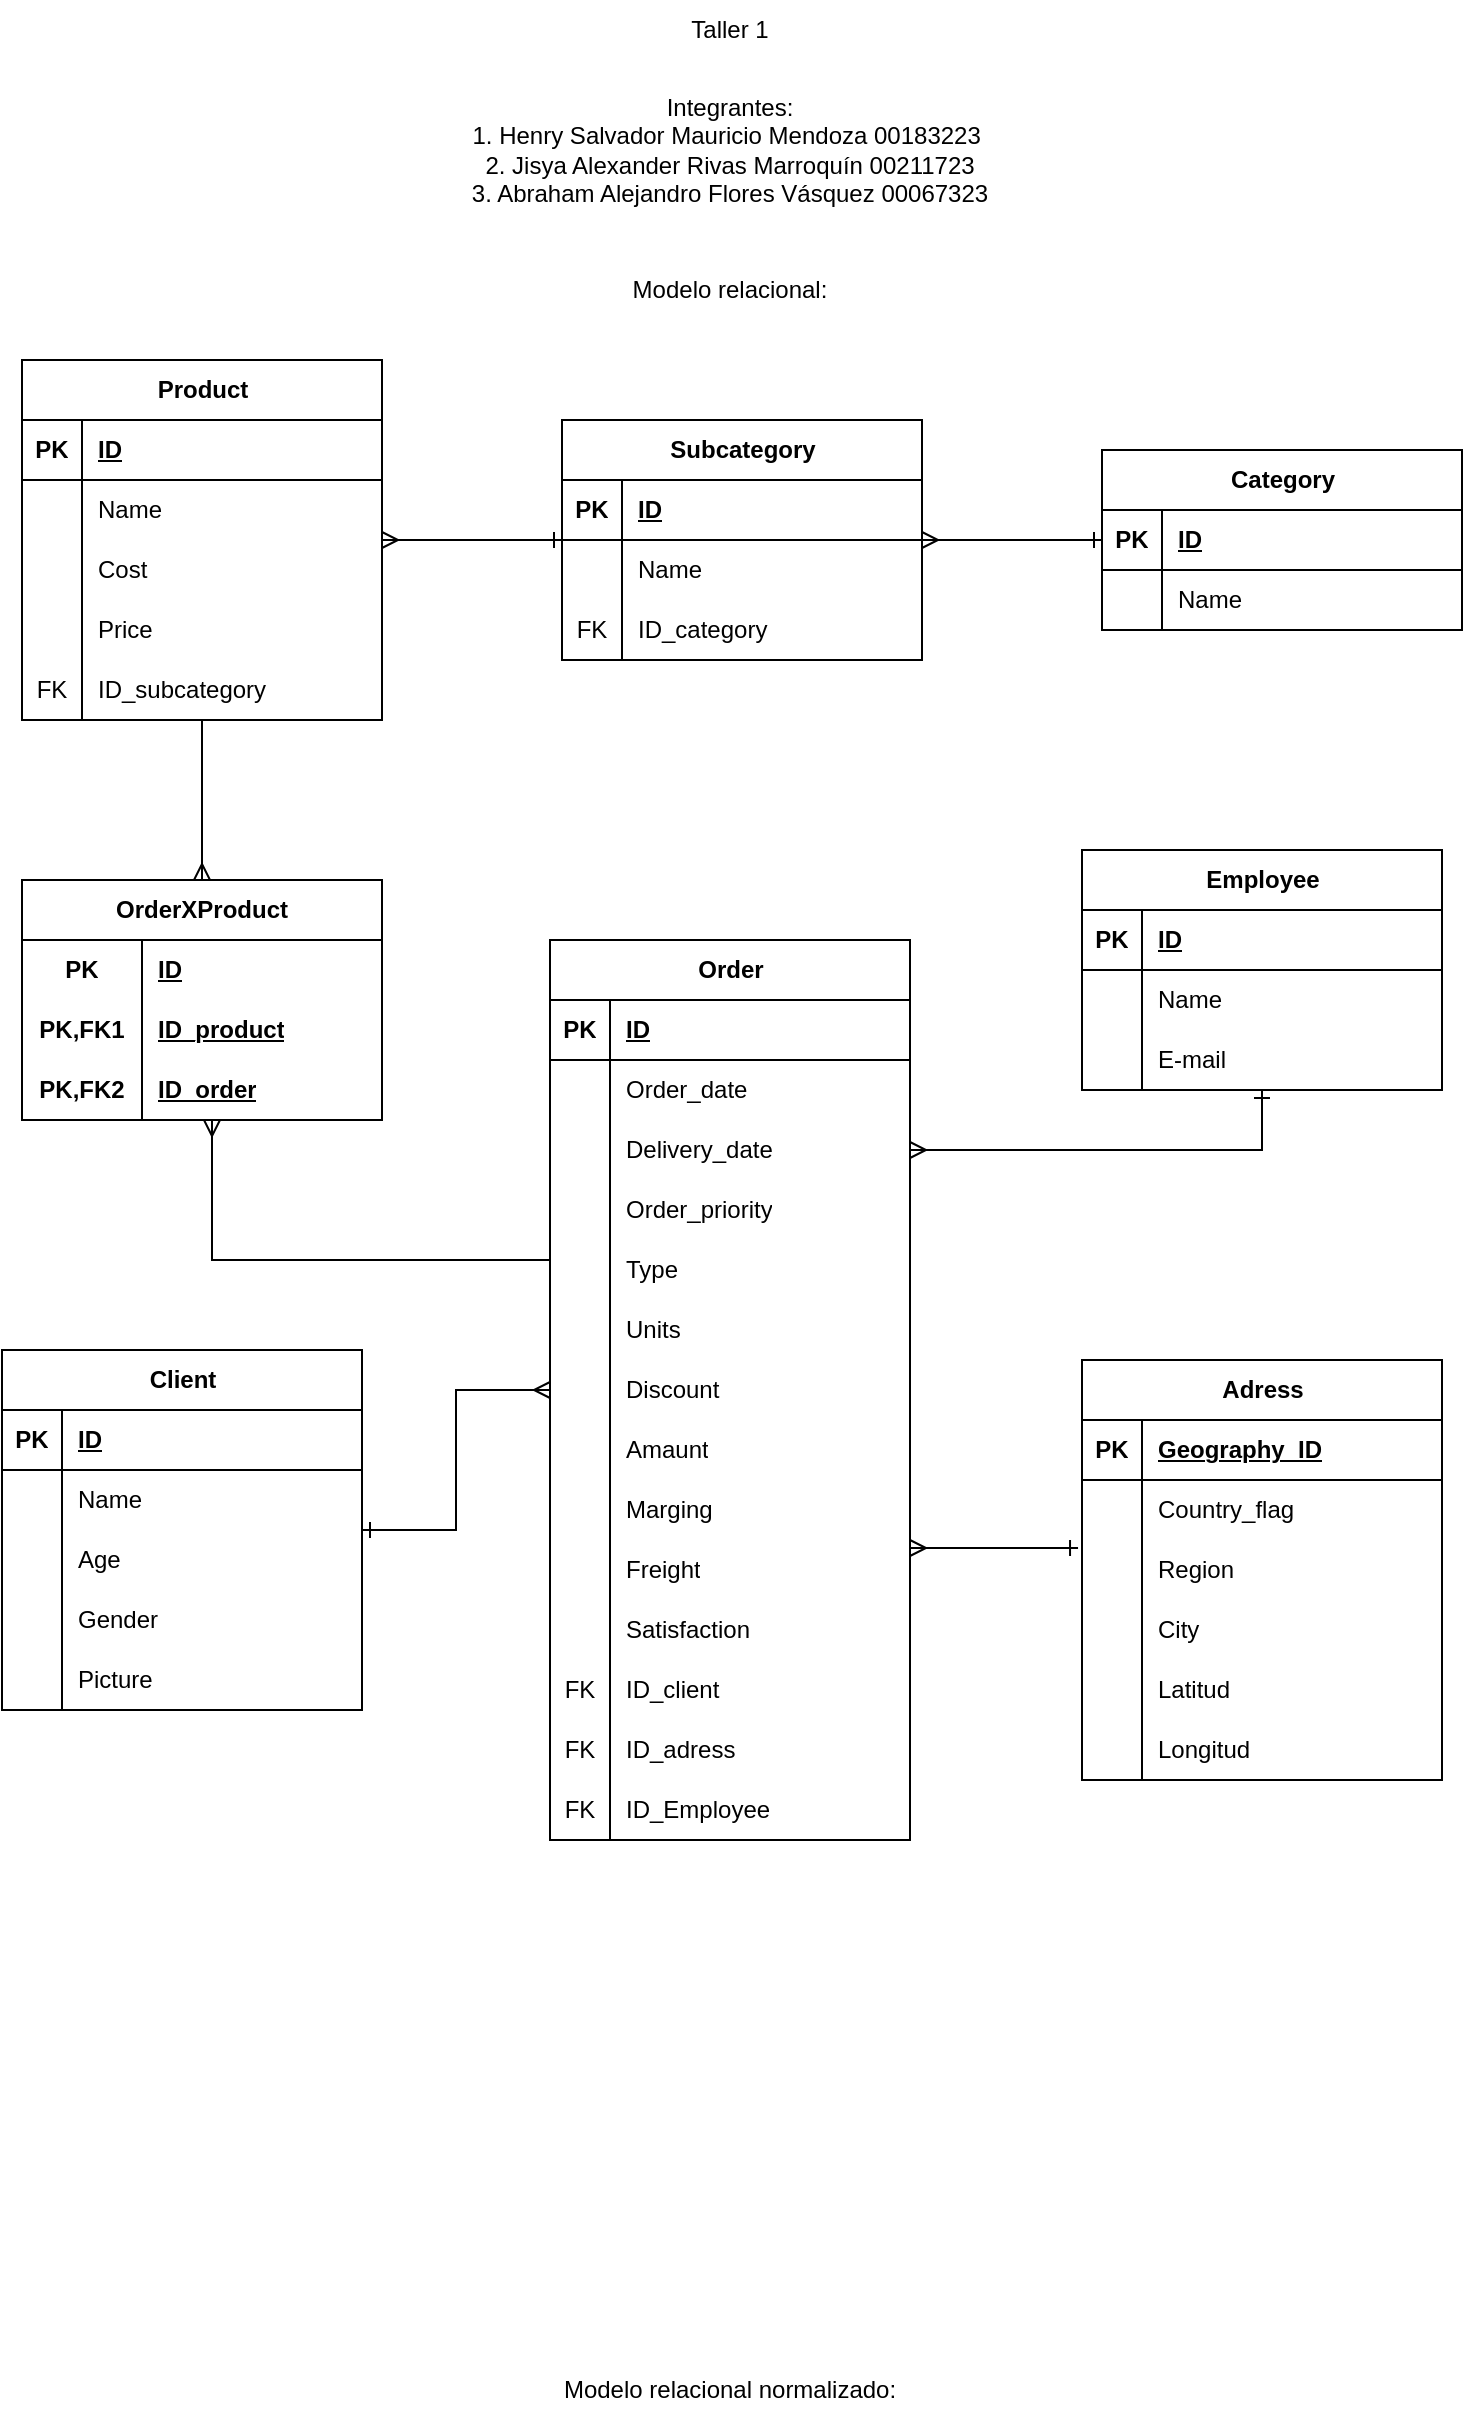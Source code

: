 <mxfile version="24.7.5">
  <diagram name="Página-1" id="SB1OGA7QKWM3he1s4S9E">
    <mxGraphModel dx="794" dy="511" grid="1" gridSize="10" guides="1" tooltips="1" connect="1" arrows="1" fold="1" page="1" pageScale="1" pageWidth="827" pageHeight="1169" math="0" shadow="0">
      <root>
        <mxCell id="0" />
        <mxCell id="1" parent="0" />
        <mxCell id="W17S9ftsoRrYvTcSjfXg-1" value="Taller 1" style="text;html=1;align=center;verticalAlign=middle;whiteSpace=wrap;rounded=0;" parent="1" vertex="1">
          <mxGeometry x="384" y="10" width="60" height="30" as="geometry" />
        </mxCell>
        <mxCell id="W17S9ftsoRrYvTcSjfXg-2" value="Integrantes:&lt;div&gt;1. Henry Salvador Mauricio Mendoza 00183223&amp;nbsp;&lt;/div&gt;&lt;div&gt;2. Jisya Alexander Rivas Marroquín 00211723&lt;/div&gt;&lt;div&gt;3. Abraham Alejandro Flores Vásquez 00067323&lt;/div&gt;" style="text;html=1;align=center;verticalAlign=middle;whiteSpace=wrap;rounded=0;" parent="1" vertex="1">
          <mxGeometry x="251" y="70" width="326" height="30" as="geometry" />
        </mxCell>
        <mxCell id="W17S9ftsoRrYvTcSjfXg-3" value="Modelo relacional:" style="text;html=1;align=center;verticalAlign=middle;whiteSpace=wrap;rounded=0;" parent="1" vertex="1">
          <mxGeometry x="251" y="140" width="326" height="30" as="geometry" />
        </mxCell>
        <mxCell id="Vxt5sQ9A_V3vecnYjuVi-1" value="Order" style="shape=table;startSize=30;container=1;collapsible=1;childLayout=tableLayout;fixedRows=1;rowLines=0;fontStyle=1;align=center;resizeLast=1;html=1;" parent="1" vertex="1">
          <mxGeometry x="324" y="480" width="180" height="450" as="geometry" />
        </mxCell>
        <mxCell id="Vxt5sQ9A_V3vecnYjuVi-2" value="" style="shape=tableRow;horizontal=0;startSize=0;swimlaneHead=0;swimlaneBody=0;fillColor=none;collapsible=0;dropTarget=0;points=[[0,0.5],[1,0.5]];portConstraint=eastwest;top=0;left=0;right=0;bottom=1;" parent="Vxt5sQ9A_V3vecnYjuVi-1" vertex="1">
          <mxGeometry y="30" width="180" height="30" as="geometry" />
        </mxCell>
        <mxCell id="Vxt5sQ9A_V3vecnYjuVi-3" value="PK" style="shape=partialRectangle;connectable=0;fillColor=none;top=0;left=0;bottom=0;right=0;fontStyle=1;overflow=hidden;whiteSpace=wrap;html=1;" parent="Vxt5sQ9A_V3vecnYjuVi-2" vertex="1">
          <mxGeometry width="30" height="30" as="geometry">
            <mxRectangle width="30" height="30" as="alternateBounds" />
          </mxGeometry>
        </mxCell>
        <mxCell id="Vxt5sQ9A_V3vecnYjuVi-4" value="ID" style="shape=partialRectangle;connectable=0;fillColor=none;top=0;left=0;bottom=0;right=0;align=left;spacingLeft=6;fontStyle=5;overflow=hidden;whiteSpace=wrap;html=1;" parent="Vxt5sQ9A_V3vecnYjuVi-2" vertex="1">
          <mxGeometry x="30" width="150" height="30" as="geometry">
            <mxRectangle width="150" height="30" as="alternateBounds" />
          </mxGeometry>
        </mxCell>
        <mxCell id="Vxt5sQ9A_V3vecnYjuVi-5" value="" style="shape=tableRow;horizontal=0;startSize=0;swimlaneHead=0;swimlaneBody=0;fillColor=none;collapsible=0;dropTarget=0;points=[[0,0.5],[1,0.5]];portConstraint=eastwest;top=0;left=0;right=0;bottom=0;" parent="Vxt5sQ9A_V3vecnYjuVi-1" vertex="1">
          <mxGeometry y="60" width="180" height="30" as="geometry" />
        </mxCell>
        <mxCell id="Vxt5sQ9A_V3vecnYjuVi-6" value="" style="shape=partialRectangle;connectable=0;fillColor=none;top=0;left=0;bottom=0;right=0;editable=1;overflow=hidden;whiteSpace=wrap;html=1;" parent="Vxt5sQ9A_V3vecnYjuVi-5" vertex="1">
          <mxGeometry width="30" height="30" as="geometry">
            <mxRectangle width="30" height="30" as="alternateBounds" />
          </mxGeometry>
        </mxCell>
        <mxCell id="Vxt5sQ9A_V3vecnYjuVi-7" value="Order_date" style="shape=partialRectangle;connectable=0;fillColor=none;top=0;left=0;bottom=0;right=0;align=left;spacingLeft=6;overflow=hidden;whiteSpace=wrap;html=1;" parent="Vxt5sQ9A_V3vecnYjuVi-5" vertex="1">
          <mxGeometry x="30" width="150" height="30" as="geometry">
            <mxRectangle width="150" height="30" as="alternateBounds" />
          </mxGeometry>
        </mxCell>
        <mxCell id="Vxt5sQ9A_V3vecnYjuVi-8" value="" style="shape=tableRow;horizontal=0;startSize=0;swimlaneHead=0;swimlaneBody=0;fillColor=none;collapsible=0;dropTarget=0;points=[[0,0.5],[1,0.5]];portConstraint=eastwest;top=0;left=0;right=0;bottom=0;" parent="Vxt5sQ9A_V3vecnYjuVi-1" vertex="1">
          <mxGeometry y="90" width="180" height="30" as="geometry" />
        </mxCell>
        <mxCell id="Vxt5sQ9A_V3vecnYjuVi-9" value="" style="shape=partialRectangle;connectable=0;fillColor=none;top=0;left=0;bottom=0;right=0;editable=1;overflow=hidden;whiteSpace=wrap;html=1;" parent="Vxt5sQ9A_V3vecnYjuVi-8" vertex="1">
          <mxGeometry width="30" height="30" as="geometry">
            <mxRectangle width="30" height="30" as="alternateBounds" />
          </mxGeometry>
        </mxCell>
        <mxCell id="Vxt5sQ9A_V3vecnYjuVi-10" value="Delivery_date" style="shape=partialRectangle;connectable=0;fillColor=none;top=0;left=0;bottom=0;right=0;align=left;spacingLeft=6;overflow=hidden;whiteSpace=wrap;html=1;" parent="Vxt5sQ9A_V3vecnYjuVi-8" vertex="1">
          <mxGeometry x="30" width="150" height="30" as="geometry">
            <mxRectangle width="150" height="30" as="alternateBounds" />
          </mxGeometry>
        </mxCell>
        <mxCell id="Vxt5sQ9A_V3vecnYjuVi-11" value="" style="shape=tableRow;horizontal=0;startSize=0;swimlaneHead=0;swimlaneBody=0;fillColor=none;collapsible=0;dropTarget=0;points=[[0,0.5],[1,0.5]];portConstraint=eastwest;top=0;left=0;right=0;bottom=0;" parent="Vxt5sQ9A_V3vecnYjuVi-1" vertex="1">
          <mxGeometry y="120" width="180" height="30" as="geometry" />
        </mxCell>
        <mxCell id="Vxt5sQ9A_V3vecnYjuVi-12" value="" style="shape=partialRectangle;connectable=0;fillColor=none;top=0;left=0;bottom=0;right=0;editable=1;overflow=hidden;whiteSpace=wrap;html=1;" parent="Vxt5sQ9A_V3vecnYjuVi-11" vertex="1">
          <mxGeometry width="30" height="30" as="geometry">
            <mxRectangle width="30" height="30" as="alternateBounds" />
          </mxGeometry>
        </mxCell>
        <mxCell id="Vxt5sQ9A_V3vecnYjuVi-13" value="Order_priority" style="shape=partialRectangle;connectable=0;fillColor=none;top=0;left=0;bottom=0;right=0;align=left;spacingLeft=6;overflow=hidden;whiteSpace=wrap;html=1;" parent="Vxt5sQ9A_V3vecnYjuVi-11" vertex="1">
          <mxGeometry x="30" width="150" height="30" as="geometry">
            <mxRectangle width="150" height="30" as="alternateBounds" />
          </mxGeometry>
        </mxCell>
        <mxCell id="Vxt5sQ9A_V3vecnYjuVi-98" style="shape=tableRow;horizontal=0;startSize=0;swimlaneHead=0;swimlaneBody=0;fillColor=none;collapsible=0;dropTarget=0;points=[[0,0.5],[1,0.5]];portConstraint=eastwest;top=0;left=0;right=0;bottom=0;" parent="Vxt5sQ9A_V3vecnYjuVi-1" vertex="1">
          <mxGeometry y="150" width="180" height="30" as="geometry" />
        </mxCell>
        <mxCell id="Vxt5sQ9A_V3vecnYjuVi-99" value="" style="shape=partialRectangle;connectable=0;fillColor=none;top=0;left=0;bottom=0;right=0;editable=1;overflow=hidden;whiteSpace=wrap;html=1;" parent="Vxt5sQ9A_V3vecnYjuVi-98" vertex="1">
          <mxGeometry width="30" height="30" as="geometry">
            <mxRectangle width="30" height="30" as="alternateBounds" />
          </mxGeometry>
        </mxCell>
        <mxCell id="Vxt5sQ9A_V3vecnYjuVi-100" value="Type" style="shape=partialRectangle;connectable=0;fillColor=none;top=0;left=0;bottom=0;right=0;align=left;spacingLeft=6;overflow=hidden;whiteSpace=wrap;html=1;" parent="Vxt5sQ9A_V3vecnYjuVi-98" vertex="1">
          <mxGeometry x="30" width="150" height="30" as="geometry">
            <mxRectangle width="150" height="30" as="alternateBounds" />
          </mxGeometry>
        </mxCell>
        <mxCell id="Vxt5sQ9A_V3vecnYjuVi-95" style="shape=tableRow;horizontal=0;startSize=0;swimlaneHead=0;swimlaneBody=0;fillColor=none;collapsible=0;dropTarget=0;points=[[0,0.5],[1,0.5]];portConstraint=eastwest;top=0;left=0;right=0;bottom=0;" parent="Vxt5sQ9A_V3vecnYjuVi-1" vertex="1">
          <mxGeometry y="180" width="180" height="30" as="geometry" />
        </mxCell>
        <mxCell id="Vxt5sQ9A_V3vecnYjuVi-96" style="shape=partialRectangle;connectable=0;fillColor=none;top=0;left=0;bottom=0;right=0;editable=1;overflow=hidden;whiteSpace=wrap;html=1;" parent="Vxt5sQ9A_V3vecnYjuVi-95" vertex="1">
          <mxGeometry width="30" height="30" as="geometry">
            <mxRectangle width="30" height="30" as="alternateBounds" />
          </mxGeometry>
        </mxCell>
        <mxCell id="Vxt5sQ9A_V3vecnYjuVi-97" value="Units" style="shape=partialRectangle;connectable=0;fillColor=none;top=0;left=0;bottom=0;right=0;align=left;spacingLeft=6;overflow=hidden;whiteSpace=wrap;html=1;" parent="Vxt5sQ9A_V3vecnYjuVi-95" vertex="1">
          <mxGeometry x="30" width="150" height="30" as="geometry">
            <mxRectangle width="150" height="30" as="alternateBounds" />
          </mxGeometry>
        </mxCell>
        <mxCell id="Vxt5sQ9A_V3vecnYjuVi-92" style="shape=tableRow;horizontal=0;startSize=0;swimlaneHead=0;swimlaneBody=0;fillColor=none;collapsible=0;dropTarget=0;points=[[0,0.5],[1,0.5]];portConstraint=eastwest;top=0;left=0;right=0;bottom=0;" parent="Vxt5sQ9A_V3vecnYjuVi-1" vertex="1">
          <mxGeometry y="210" width="180" height="30" as="geometry" />
        </mxCell>
        <mxCell id="Vxt5sQ9A_V3vecnYjuVi-93" style="shape=partialRectangle;connectable=0;fillColor=none;top=0;left=0;bottom=0;right=0;editable=1;overflow=hidden;whiteSpace=wrap;html=1;" parent="Vxt5sQ9A_V3vecnYjuVi-92" vertex="1">
          <mxGeometry width="30" height="30" as="geometry">
            <mxRectangle width="30" height="30" as="alternateBounds" />
          </mxGeometry>
        </mxCell>
        <mxCell id="Vxt5sQ9A_V3vecnYjuVi-94" value="Discount" style="shape=partialRectangle;connectable=0;fillColor=none;top=0;left=0;bottom=0;right=0;align=left;spacingLeft=6;overflow=hidden;whiteSpace=wrap;html=1;" parent="Vxt5sQ9A_V3vecnYjuVi-92" vertex="1">
          <mxGeometry x="30" width="150" height="30" as="geometry">
            <mxRectangle width="150" height="30" as="alternateBounds" />
          </mxGeometry>
        </mxCell>
        <mxCell id="Vxt5sQ9A_V3vecnYjuVi-110" style="shape=tableRow;horizontal=0;startSize=0;swimlaneHead=0;swimlaneBody=0;fillColor=none;collapsible=0;dropTarget=0;points=[[0,0.5],[1,0.5]];portConstraint=eastwest;top=0;left=0;right=0;bottom=0;" parent="Vxt5sQ9A_V3vecnYjuVi-1" vertex="1">
          <mxGeometry y="240" width="180" height="30" as="geometry" />
        </mxCell>
        <mxCell id="Vxt5sQ9A_V3vecnYjuVi-111" style="shape=partialRectangle;connectable=0;fillColor=none;top=0;left=0;bottom=0;right=0;editable=1;overflow=hidden;whiteSpace=wrap;html=1;" parent="Vxt5sQ9A_V3vecnYjuVi-110" vertex="1">
          <mxGeometry width="30" height="30" as="geometry">
            <mxRectangle width="30" height="30" as="alternateBounds" />
          </mxGeometry>
        </mxCell>
        <mxCell id="Vxt5sQ9A_V3vecnYjuVi-112" value="Amaunt" style="shape=partialRectangle;connectable=0;fillColor=none;top=0;left=0;bottom=0;right=0;align=left;spacingLeft=6;overflow=hidden;whiteSpace=wrap;html=1;" parent="Vxt5sQ9A_V3vecnYjuVi-110" vertex="1">
          <mxGeometry x="30" width="150" height="30" as="geometry">
            <mxRectangle width="150" height="30" as="alternateBounds" />
          </mxGeometry>
        </mxCell>
        <mxCell id="Vxt5sQ9A_V3vecnYjuVi-107" style="shape=tableRow;horizontal=0;startSize=0;swimlaneHead=0;swimlaneBody=0;fillColor=none;collapsible=0;dropTarget=0;points=[[0,0.5],[1,0.5]];portConstraint=eastwest;top=0;left=0;right=0;bottom=0;" parent="Vxt5sQ9A_V3vecnYjuVi-1" vertex="1">
          <mxGeometry y="270" width="180" height="30" as="geometry" />
        </mxCell>
        <mxCell id="Vxt5sQ9A_V3vecnYjuVi-108" style="shape=partialRectangle;connectable=0;fillColor=none;top=0;left=0;bottom=0;right=0;editable=1;overflow=hidden;whiteSpace=wrap;html=1;" parent="Vxt5sQ9A_V3vecnYjuVi-107" vertex="1">
          <mxGeometry width="30" height="30" as="geometry">
            <mxRectangle width="30" height="30" as="alternateBounds" />
          </mxGeometry>
        </mxCell>
        <mxCell id="Vxt5sQ9A_V3vecnYjuVi-109" value="Marging" style="shape=partialRectangle;connectable=0;fillColor=none;top=0;left=0;bottom=0;right=0;align=left;spacingLeft=6;overflow=hidden;whiteSpace=wrap;html=1;" parent="Vxt5sQ9A_V3vecnYjuVi-107" vertex="1">
          <mxGeometry x="30" width="150" height="30" as="geometry">
            <mxRectangle width="150" height="30" as="alternateBounds" />
          </mxGeometry>
        </mxCell>
        <mxCell id="Vxt5sQ9A_V3vecnYjuVi-104" style="shape=tableRow;horizontal=0;startSize=0;swimlaneHead=0;swimlaneBody=0;fillColor=none;collapsible=0;dropTarget=0;points=[[0,0.5],[1,0.5]];portConstraint=eastwest;top=0;left=0;right=0;bottom=0;" parent="Vxt5sQ9A_V3vecnYjuVi-1" vertex="1">
          <mxGeometry y="300" width="180" height="30" as="geometry" />
        </mxCell>
        <mxCell id="Vxt5sQ9A_V3vecnYjuVi-105" style="shape=partialRectangle;connectable=0;fillColor=none;top=0;left=0;bottom=0;right=0;editable=1;overflow=hidden;whiteSpace=wrap;html=1;" parent="Vxt5sQ9A_V3vecnYjuVi-104" vertex="1">
          <mxGeometry width="30" height="30" as="geometry">
            <mxRectangle width="30" height="30" as="alternateBounds" />
          </mxGeometry>
        </mxCell>
        <mxCell id="Vxt5sQ9A_V3vecnYjuVi-106" value="Freight" style="shape=partialRectangle;connectable=0;fillColor=none;top=0;left=0;bottom=0;right=0;align=left;spacingLeft=6;overflow=hidden;whiteSpace=wrap;html=1;" parent="Vxt5sQ9A_V3vecnYjuVi-104" vertex="1">
          <mxGeometry x="30" width="150" height="30" as="geometry">
            <mxRectangle width="150" height="30" as="alternateBounds" />
          </mxGeometry>
        </mxCell>
        <mxCell id="Vxt5sQ9A_V3vecnYjuVi-101" style="shape=tableRow;horizontal=0;startSize=0;swimlaneHead=0;swimlaneBody=0;fillColor=none;collapsible=0;dropTarget=0;points=[[0,0.5],[1,0.5]];portConstraint=eastwest;top=0;left=0;right=0;bottom=0;" parent="Vxt5sQ9A_V3vecnYjuVi-1" vertex="1">
          <mxGeometry y="330" width="180" height="30" as="geometry" />
        </mxCell>
        <mxCell id="Vxt5sQ9A_V3vecnYjuVi-102" style="shape=partialRectangle;connectable=0;fillColor=none;top=0;left=0;bottom=0;right=0;editable=1;overflow=hidden;whiteSpace=wrap;html=1;" parent="Vxt5sQ9A_V3vecnYjuVi-101" vertex="1">
          <mxGeometry width="30" height="30" as="geometry">
            <mxRectangle width="30" height="30" as="alternateBounds" />
          </mxGeometry>
        </mxCell>
        <mxCell id="Vxt5sQ9A_V3vecnYjuVi-103" value="Satisfaction" style="shape=partialRectangle;connectable=0;fillColor=none;top=0;left=0;bottom=0;right=0;align=left;spacingLeft=6;overflow=hidden;whiteSpace=wrap;html=1;" parent="Vxt5sQ9A_V3vecnYjuVi-101" vertex="1">
          <mxGeometry x="30" width="150" height="30" as="geometry">
            <mxRectangle width="150" height="30" as="alternateBounds" />
          </mxGeometry>
        </mxCell>
        <mxCell id="cAIhJoRyyW0RYmvtl_Os-15" style="shape=tableRow;horizontal=0;startSize=0;swimlaneHead=0;swimlaneBody=0;fillColor=none;collapsible=0;dropTarget=0;points=[[0,0.5],[1,0.5]];portConstraint=eastwest;top=0;left=0;right=0;bottom=0;" vertex="1" parent="Vxt5sQ9A_V3vecnYjuVi-1">
          <mxGeometry y="360" width="180" height="30" as="geometry" />
        </mxCell>
        <mxCell id="cAIhJoRyyW0RYmvtl_Os-16" value="FK" style="shape=partialRectangle;connectable=0;fillColor=none;top=0;left=0;bottom=0;right=0;editable=1;overflow=hidden;whiteSpace=wrap;html=1;" vertex="1" parent="cAIhJoRyyW0RYmvtl_Os-15">
          <mxGeometry width="30" height="30" as="geometry">
            <mxRectangle width="30" height="30" as="alternateBounds" />
          </mxGeometry>
        </mxCell>
        <mxCell id="cAIhJoRyyW0RYmvtl_Os-17" value="ID_client" style="shape=partialRectangle;connectable=0;fillColor=none;top=0;left=0;bottom=0;right=0;align=left;spacingLeft=6;overflow=hidden;whiteSpace=wrap;html=1;" vertex="1" parent="cAIhJoRyyW0RYmvtl_Os-15">
          <mxGeometry x="30" width="150" height="30" as="geometry">
            <mxRectangle width="150" height="30" as="alternateBounds" />
          </mxGeometry>
        </mxCell>
        <mxCell id="cAIhJoRyyW0RYmvtl_Os-12" style="shape=tableRow;horizontal=0;startSize=0;swimlaneHead=0;swimlaneBody=0;fillColor=none;collapsible=0;dropTarget=0;points=[[0,0.5],[1,0.5]];portConstraint=eastwest;top=0;left=0;right=0;bottom=0;" vertex="1" parent="Vxt5sQ9A_V3vecnYjuVi-1">
          <mxGeometry y="390" width="180" height="30" as="geometry" />
        </mxCell>
        <mxCell id="cAIhJoRyyW0RYmvtl_Os-13" value="FK" style="shape=partialRectangle;connectable=0;fillColor=none;top=0;left=0;bottom=0;right=0;editable=1;overflow=hidden;whiteSpace=wrap;html=1;" vertex="1" parent="cAIhJoRyyW0RYmvtl_Os-12">
          <mxGeometry width="30" height="30" as="geometry">
            <mxRectangle width="30" height="30" as="alternateBounds" />
          </mxGeometry>
        </mxCell>
        <mxCell id="cAIhJoRyyW0RYmvtl_Os-14" value="ID_adress" style="shape=partialRectangle;connectable=0;fillColor=none;top=0;left=0;bottom=0;right=0;align=left;spacingLeft=6;overflow=hidden;whiteSpace=wrap;html=1;" vertex="1" parent="cAIhJoRyyW0RYmvtl_Os-12">
          <mxGeometry x="30" width="150" height="30" as="geometry">
            <mxRectangle width="150" height="30" as="alternateBounds" />
          </mxGeometry>
        </mxCell>
        <mxCell id="cAIhJoRyyW0RYmvtl_Os-9" style="shape=tableRow;horizontal=0;startSize=0;swimlaneHead=0;swimlaneBody=0;fillColor=none;collapsible=0;dropTarget=0;points=[[0,0.5],[1,0.5]];portConstraint=eastwest;top=0;left=0;right=0;bottom=0;" vertex="1" parent="Vxt5sQ9A_V3vecnYjuVi-1">
          <mxGeometry y="420" width="180" height="30" as="geometry" />
        </mxCell>
        <mxCell id="cAIhJoRyyW0RYmvtl_Os-10" value="FK" style="shape=partialRectangle;connectable=0;fillColor=none;top=0;left=0;bottom=0;right=0;editable=1;overflow=hidden;whiteSpace=wrap;html=1;" vertex="1" parent="cAIhJoRyyW0RYmvtl_Os-9">
          <mxGeometry width="30" height="30" as="geometry">
            <mxRectangle width="30" height="30" as="alternateBounds" />
          </mxGeometry>
        </mxCell>
        <mxCell id="cAIhJoRyyW0RYmvtl_Os-11" value="ID_Employee" style="shape=partialRectangle;connectable=0;fillColor=none;top=0;left=0;bottom=0;right=0;align=left;spacingLeft=6;overflow=hidden;whiteSpace=wrap;html=1;" vertex="1" parent="cAIhJoRyyW0RYmvtl_Os-9">
          <mxGeometry x="30" width="150" height="30" as="geometry">
            <mxRectangle width="150" height="30" as="alternateBounds" />
          </mxGeometry>
        </mxCell>
        <mxCell id="cAIhJoRyyW0RYmvtl_Os-5" style="edgeStyle=orthogonalEdgeStyle;rounded=0;orthogonalLoop=1;jettySize=auto;html=1;startArrow=ERmany;startFill=0;endArrow=ERone;endFill=0;" edge="1" parent="1" source="Vxt5sQ9A_V3vecnYjuVi-14" target="Vxt5sQ9A_V3vecnYjuVi-27">
          <mxGeometry relative="1" as="geometry" />
        </mxCell>
        <mxCell id="Vxt5sQ9A_V3vecnYjuVi-14" value="Subcategory" style="shape=table;startSize=30;container=1;collapsible=1;childLayout=tableLayout;fixedRows=1;rowLines=0;fontStyle=1;align=center;resizeLast=1;html=1;" parent="1" vertex="1">
          <mxGeometry x="330" y="220" width="180" height="120" as="geometry" />
        </mxCell>
        <mxCell id="Vxt5sQ9A_V3vecnYjuVi-15" value="" style="shape=tableRow;horizontal=0;startSize=0;swimlaneHead=0;swimlaneBody=0;fillColor=none;collapsible=0;dropTarget=0;points=[[0,0.5],[1,0.5]];portConstraint=eastwest;top=0;left=0;right=0;bottom=1;" parent="Vxt5sQ9A_V3vecnYjuVi-14" vertex="1">
          <mxGeometry y="30" width="180" height="30" as="geometry" />
        </mxCell>
        <mxCell id="Vxt5sQ9A_V3vecnYjuVi-16" value="PK" style="shape=partialRectangle;connectable=0;fillColor=none;top=0;left=0;bottom=0;right=0;fontStyle=1;overflow=hidden;whiteSpace=wrap;html=1;" parent="Vxt5sQ9A_V3vecnYjuVi-15" vertex="1">
          <mxGeometry width="30" height="30" as="geometry">
            <mxRectangle width="30" height="30" as="alternateBounds" />
          </mxGeometry>
        </mxCell>
        <mxCell id="Vxt5sQ9A_V3vecnYjuVi-17" value="ID" style="shape=partialRectangle;connectable=0;fillColor=none;top=0;left=0;bottom=0;right=0;align=left;spacingLeft=6;fontStyle=5;overflow=hidden;whiteSpace=wrap;html=1;" parent="Vxt5sQ9A_V3vecnYjuVi-15" vertex="1">
          <mxGeometry x="30" width="150" height="30" as="geometry">
            <mxRectangle width="150" height="30" as="alternateBounds" />
          </mxGeometry>
        </mxCell>
        <mxCell id="Vxt5sQ9A_V3vecnYjuVi-18" value="" style="shape=tableRow;horizontal=0;startSize=0;swimlaneHead=0;swimlaneBody=0;fillColor=none;collapsible=0;dropTarget=0;points=[[0,0.5],[1,0.5]];portConstraint=eastwest;top=0;left=0;right=0;bottom=0;" parent="Vxt5sQ9A_V3vecnYjuVi-14" vertex="1">
          <mxGeometry y="60" width="180" height="30" as="geometry" />
        </mxCell>
        <mxCell id="Vxt5sQ9A_V3vecnYjuVi-19" value="" style="shape=partialRectangle;connectable=0;fillColor=none;top=0;left=0;bottom=0;right=0;editable=1;overflow=hidden;whiteSpace=wrap;html=1;" parent="Vxt5sQ9A_V3vecnYjuVi-18" vertex="1">
          <mxGeometry width="30" height="30" as="geometry">
            <mxRectangle width="30" height="30" as="alternateBounds" />
          </mxGeometry>
        </mxCell>
        <mxCell id="Vxt5sQ9A_V3vecnYjuVi-20" value="Name" style="shape=partialRectangle;connectable=0;fillColor=none;top=0;left=0;bottom=0;right=0;align=left;spacingLeft=6;overflow=hidden;whiteSpace=wrap;html=1;" parent="Vxt5sQ9A_V3vecnYjuVi-18" vertex="1">
          <mxGeometry x="30" width="150" height="30" as="geometry">
            <mxRectangle width="150" height="30" as="alternateBounds" />
          </mxGeometry>
        </mxCell>
        <mxCell id="Vxt5sQ9A_V3vecnYjuVi-21" value="" style="shape=tableRow;horizontal=0;startSize=0;swimlaneHead=0;swimlaneBody=0;fillColor=none;collapsible=0;dropTarget=0;points=[[0,0.5],[1,0.5]];portConstraint=eastwest;top=0;left=0;right=0;bottom=0;" parent="Vxt5sQ9A_V3vecnYjuVi-14" vertex="1">
          <mxGeometry y="90" width="180" height="30" as="geometry" />
        </mxCell>
        <mxCell id="Vxt5sQ9A_V3vecnYjuVi-22" value="FK" style="shape=partialRectangle;connectable=0;fillColor=none;top=0;left=0;bottom=0;right=0;editable=1;overflow=hidden;whiteSpace=wrap;html=1;" parent="Vxt5sQ9A_V3vecnYjuVi-21" vertex="1">
          <mxGeometry width="30" height="30" as="geometry">
            <mxRectangle width="30" height="30" as="alternateBounds" />
          </mxGeometry>
        </mxCell>
        <mxCell id="Vxt5sQ9A_V3vecnYjuVi-23" value="ID_category" style="shape=partialRectangle;connectable=0;fillColor=none;top=0;left=0;bottom=0;right=0;align=left;spacingLeft=6;overflow=hidden;whiteSpace=wrap;html=1;" parent="Vxt5sQ9A_V3vecnYjuVi-21" vertex="1">
          <mxGeometry x="30" width="150" height="30" as="geometry">
            <mxRectangle width="150" height="30" as="alternateBounds" />
          </mxGeometry>
        </mxCell>
        <mxCell id="Vxt5sQ9A_V3vecnYjuVi-27" value="Category" style="shape=table;startSize=30;container=1;collapsible=1;childLayout=tableLayout;fixedRows=1;rowLines=0;fontStyle=1;align=center;resizeLast=1;html=1;" parent="1" vertex="1">
          <mxGeometry x="600" y="235" width="180" height="90" as="geometry" />
        </mxCell>
        <mxCell id="Vxt5sQ9A_V3vecnYjuVi-28" value="" style="shape=tableRow;horizontal=0;startSize=0;swimlaneHead=0;swimlaneBody=0;fillColor=none;collapsible=0;dropTarget=0;points=[[0,0.5],[1,0.5]];portConstraint=eastwest;top=0;left=0;right=0;bottom=1;" parent="Vxt5sQ9A_V3vecnYjuVi-27" vertex="1">
          <mxGeometry y="30" width="180" height="30" as="geometry" />
        </mxCell>
        <mxCell id="Vxt5sQ9A_V3vecnYjuVi-29" value="PK" style="shape=partialRectangle;connectable=0;fillColor=none;top=0;left=0;bottom=0;right=0;fontStyle=1;overflow=hidden;whiteSpace=wrap;html=1;" parent="Vxt5sQ9A_V3vecnYjuVi-28" vertex="1">
          <mxGeometry width="30" height="30" as="geometry">
            <mxRectangle width="30" height="30" as="alternateBounds" />
          </mxGeometry>
        </mxCell>
        <mxCell id="Vxt5sQ9A_V3vecnYjuVi-30" value="ID" style="shape=partialRectangle;connectable=0;fillColor=none;top=0;left=0;bottom=0;right=0;align=left;spacingLeft=6;fontStyle=5;overflow=hidden;whiteSpace=wrap;html=1;" parent="Vxt5sQ9A_V3vecnYjuVi-28" vertex="1">
          <mxGeometry x="30" width="150" height="30" as="geometry">
            <mxRectangle width="150" height="30" as="alternateBounds" />
          </mxGeometry>
        </mxCell>
        <mxCell id="Vxt5sQ9A_V3vecnYjuVi-31" value="" style="shape=tableRow;horizontal=0;startSize=0;swimlaneHead=0;swimlaneBody=0;fillColor=none;collapsible=0;dropTarget=0;points=[[0,0.5],[1,0.5]];portConstraint=eastwest;top=0;left=0;right=0;bottom=0;" parent="Vxt5sQ9A_V3vecnYjuVi-27" vertex="1">
          <mxGeometry y="60" width="180" height="30" as="geometry" />
        </mxCell>
        <mxCell id="Vxt5sQ9A_V3vecnYjuVi-32" value="" style="shape=partialRectangle;connectable=0;fillColor=none;top=0;left=0;bottom=0;right=0;editable=1;overflow=hidden;whiteSpace=wrap;html=1;" parent="Vxt5sQ9A_V3vecnYjuVi-31" vertex="1">
          <mxGeometry width="30" height="30" as="geometry">
            <mxRectangle width="30" height="30" as="alternateBounds" />
          </mxGeometry>
        </mxCell>
        <mxCell id="Vxt5sQ9A_V3vecnYjuVi-33" value="Name" style="shape=partialRectangle;connectable=0;fillColor=none;top=0;left=0;bottom=0;right=0;align=left;spacingLeft=6;overflow=hidden;whiteSpace=wrap;html=1;" parent="Vxt5sQ9A_V3vecnYjuVi-31" vertex="1">
          <mxGeometry x="30" width="150" height="30" as="geometry">
            <mxRectangle width="150" height="30" as="alternateBounds" />
          </mxGeometry>
        </mxCell>
        <mxCell id="cAIhJoRyyW0RYmvtl_Os-4" style="edgeStyle=orthogonalEdgeStyle;rounded=0;orthogonalLoop=1;jettySize=auto;html=1;endArrow=ERone;endFill=0;startArrow=ERmany;startFill=0;" edge="1" parent="1" source="Vxt5sQ9A_V3vecnYjuVi-40" target="Vxt5sQ9A_V3vecnYjuVi-14">
          <mxGeometry relative="1" as="geometry" />
        </mxCell>
        <mxCell id="Vxt5sQ9A_V3vecnYjuVi-40" value="Product" style="shape=table;startSize=30;container=1;collapsible=1;childLayout=tableLayout;fixedRows=1;rowLines=0;fontStyle=1;align=center;resizeLast=1;html=1;" parent="1" vertex="1">
          <mxGeometry x="60" y="190" width="180" height="180" as="geometry" />
        </mxCell>
        <mxCell id="Vxt5sQ9A_V3vecnYjuVi-41" value="" style="shape=tableRow;horizontal=0;startSize=0;swimlaneHead=0;swimlaneBody=0;fillColor=none;collapsible=0;dropTarget=0;points=[[0,0.5],[1,0.5]];portConstraint=eastwest;top=0;left=0;right=0;bottom=1;" parent="Vxt5sQ9A_V3vecnYjuVi-40" vertex="1">
          <mxGeometry y="30" width="180" height="30" as="geometry" />
        </mxCell>
        <mxCell id="Vxt5sQ9A_V3vecnYjuVi-42" value="PK" style="shape=partialRectangle;connectable=0;fillColor=none;top=0;left=0;bottom=0;right=0;fontStyle=1;overflow=hidden;whiteSpace=wrap;html=1;" parent="Vxt5sQ9A_V3vecnYjuVi-41" vertex="1">
          <mxGeometry width="30" height="30" as="geometry">
            <mxRectangle width="30" height="30" as="alternateBounds" />
          </mxGeometry>
        </mxCell>
        <mxCell id="Vxt5sQ9A_V3vecnYjuVi-43" value="ID" style="shape=partialRectangle;connectable=0;fillColor=none;top=0;left=0;bottom=0;right=0;align=left;spacingLeft=6;fontStyle=5;overflow=hidden;whiteSpace=wrap;html=1;" parent="Vxt5sQ9A_V3vecnYjuVi-41" vertex="1">
          <mxGeometry x="30" width="150" height="30" as="geometry">
            <mxRectangle width="150" height="30" as="alternateBounds" />
          </mxGeometry>
        </mxCell>
        <mxCell id="Vxt5sQ9A_V3vecnYjuVi-44" value="" style="shape=tableRow;horizontal=0;startSize=0;swimlaneHead=0;swimlaneBody=0;fillColor=none;collapsible=0;dropTarget=0;points=[[0,0.5],[1,0.5]];portConstraint=eastwest;top=0;left=0;right=0;bottom=0;" parent="Vxt5sQ9A_V3vecnYjuVi-40" vertex="1">
          <mxGeometry y="60" width="180" height="30" as="geometry" />
        </mxCell>
        <mxCell id="Vxt5sQ9A_V3vecnYjuVi-45" value="" style="shape=partialRectangle;connectable=0;fillColor=none;top=0;left=0;bottom=0;right=0;editable=1;overflow=hidden;whiteSpace=wrap;html=1;" parent="Vxt5sQ9A_V3vecnYjuVi-44" vertex="1">
          <mxGeometry width="30" height="30" as="geometry">
            <mxRectangle width="30" height="30" as="alternateBounds" />
          </mxGeometry>
        </mxCell>
        <mxCell id="Vxt5sQ9A_V3vecnYjuVi-46" value="Name" style="shape=partialRectangle;connectable=0;fillColor=none;top=0;left=0;bottom=0;right=0;align=left;spacingLeft=6;overflow=hidden;whiteSpace=wrap;html=1;" parent="Vxt5sQ9A_V3vecnYjuVi-44" vertex="1">
          <mxGeometry x="30" width="150" height="30" as="geometry">
            <mxRectangle width="150" height="30" as="alternateBounds" />
          </mxGeometry>
        </mxCell>
        <mxCell id="Vxt5sQ9A_V3vecnYjuVi-47" value="" style="shape=tableRow;horizontal=0;startSize=0;swimlaneHead=0;swimlaneBody=0;fillColor=none;collapsible=0;dropTarget=0;points=[[0,0.5],[1,0.5]];portConstraint=eastwest;top=0;left=0;right=0;bottom=0;" parent="Vxt5sQ9A_V3vecnYjuVi-40" vertex="1">
          <mxGeometry y="90" width="180" height="30" as="geometry" />
        </mxCell>
        <mxCell id="Vxt5sQ9A_V3vecnYjuVi-48" value="" style="shape=partialRectangle;connectable=0;fillColor=none;top=0;left=0;bottom=0;right=0;editable=1;overflow=hidden;whiteSpace=wrap;html=1;" parent="Vxt5sQ9A_V3vecnYjuVi-47" vertex="1">
          <mxGeometry width="30" height="30" as="geometry">
            <mxRectangle width="30" height="30" as="alternateBounds" />
          </mxGeometry>
        </mxCell>
        <mxCell id="Vxt5sQ9A_V3vecnYjuVi-49" value="Cost" style="shape=partialRectangle;connectable=0;fillColor=none;top=0;left=0;bottom=0;right=0;align=left;spacingLeft=6;overflow=hidden;whiteSpace=wrap;html=1;" parent="Vxt5sQ9A_V3vecnYjuVi-47" vertex="1">
          <mxGeometry x="30" width="150" height="30" as="geometry">
            <mxRectangle width="150" height="30" as="alternateBounds" />
          </mxGeometry>
        </mxCell>
        <mxCell id="Vxt5sQ9A_V3vecnYjuVi-50" value="" style="shape=tableRow;horizontal=0;startSize=0;swimlaneHead=0;swimlaneBody=0;fillColor=none;collapsible=0;dropTarget=0;points=[[0,0.5],[1,0.5]];portConstraint=eastwest;top=0;left=0;right=0;bottom=0;" parent="Vxt5sQ9A_V3vecnYjuVi-40" vertex="1">
          <mxGeometry y="120" width="180" height="30" as="geometry" />
        </mxCell>
        <mxCell id="Vxt5sQ9A_V3vecnYjuVi-51" value="" style="shape=partialRectangle;connectable=0;fillColor=none;top=0;left=0;bottom=0;right=0;editable=1;overflow=hidden;whiteSpace=wrap;html=1;" parent="Vxt5sQ9A_V3vecnYjuVi-50" vertex="1">
          <mxGeometry width="30" height="30" as="geometry">
            <mxRectangle width="30" height="30" as="alternateBounds" />
          </mxGeometry>
        </mxCell>
        <mxCell id="Vxt5sQ9A_V3vecnYjuVi-52" value="Price" style="shape=partialRectangle;connectable=0;fillColor=none;top=0;left=0;bottom=0;right=0;align=left;spacingLeft=6;overflow=hidden;whiteSpace=wrap;html=1;" parent="Vxt5sQ9A_V3vecnYjuVi-50" vertex="1">
          <mxGeometry x="30" width="150" height="30" as="geometry">
            <mxRectangle width="150" height="30" as="alternateBounds" />
          </mxGeometry>
        </mxCell>
        <mxCell id="cAIhJoRyyW0RYmvtl_Os-1" style="shape=tableRow;horizontal=0;startSize=0;swimlaneHead=0;swimlaneBody=0;fillColor=none;collapsible=0;dropTarget=0;points=[[0,0.5],[1,0.5]];portConstraint=eastwest;top=0;left=0;right=0;bottom=0;" vertex="1" parent="Vxt5sQ9A_V3vecnYjuVi-40">
          <mxGeometry y="150" width="180" height="30" as="geometry" />
        </mxCell>
        <mxCell id="cAIhJoRyyW0RYmvtl_Os-2" value="FK" style="shape=partialRectangle;connectable=0;fillColor=none;top=0;left=0;bottom=0;right=0;editable=1;overflow=hidden;whiteSpace=wrap;html=1;" vertex="1" parent="cAIhJoRyyW0RYmvtl_Os-1">
          <mxGeometry width="30" height="30" as="geometry">
            <mxRectangle width="30" height="30" as="alternateBounds" />
          </mxGeometry>
        </mxCell>
        <mxCell id="cAIhJoRyyW0RYmvtl_Os-3" value="ID_subcategory" style="shape=partialRectangle;connectable=0;fillColor=none;top=0;left=0;bottom=0;right=0;align=left;spacingLeft=6;overflow=hidden;whiteSpace=wrap;html=1;" vertex="1" parent="cAIhJoRyyW0RYmvtl_Os-1">
          <mxGeometry x="30" width="150" height="30" as="geometry">
            <mxRectangle width="150" height="30" as="alternateBounds" />
          </mxGeometry>
        </mxCell>
        <mxCell id="Vxt5sQ9A_V3vecnYjuVi-53" value="Client" style="shape=table;startSize=30;container=1;collapsible=1;childLayout=tableLayout;fixedRows=1;rowLines=0;fontStyle=1;align=center;resizeLast=1;html=1;" parent="1" vertex="1">
          <mxGeometry x="50" y="685" width="180" height="180" as="geometry" />
        </mxCell>
        <mxCell id="Vxt5sQ9A_V3vecnYjuVi-54" value="" style="shape=tableRow;horizontal=0;startSize=0;swimlaneHead=0;swimlaneBody=0;fillColor=none;collapsible=0;dropTarget=0;points=[[0,0.5],[1,0.5]];portConstraint=eastwest;top=0;left=0;right=0;bottom=1;" parent="Vxt5sQ9A_V3vecnYjuVi-53" vertex="1">
          <mxGeometry y="30" width="180" height="30" as="geometry" />
        </mxCell>
        <mxCell id="Vxt5sQ9A_V3vecnYjuVi-55" value="PK" style="shape=partialRectangle;connectable=0;fillColor=none;top=0;left=0;bottom=0;right=0;fontStyle=1;overflow=hidden;whiteSpace=wrap;html=1;" parent="Vxt5sQ9A_V3vecnYjuVi-54" vertex="1">
          <mxGeometry width="30" height="30" as="geometry">
            <mxRectangle width="30" height="30" as="alternateBounds" />
          </mxGeometry>
        </mxCell>
        <mxCell id="Vxt5sQ9A_V3vecnYjuVi-56" value="ID" style="shape=partialRectangle;connectable=0;fillColor=none;top=0;left=0;bottom=0;right=0;align=left;spacingLeft=6;fontStyle=5;overflow=hidden;whiteSpace=wrap;html=1;" parent="Vxt5sQ9A_V3vecnYjuVi-54" vertex="1">
          <mxGeometry x="30" width="150" height="30" as="geometry">
            <mxRectangle width="150" height="30" as="alternateBounds" />
          </mxGeometry>
        </mxCell>
        <mxCell id="Vxt5sQ9A_V3vecnYjuVi-57" value="" style="shape=tableRow;horizontal=0;startSize=0;swimlaneHead=0;swimlaneBody=0;fillColor=none;collapsible=0;dropTarget=0;points=[[0,0.5],[1,0.5]];portConstraint=eastwest;top=0;left=0;right=0;bottom=0;" parent="Vxt5sQ9A_V3vecnYjuVi-53" vertex="1">
          <mxGeometry y="60" width="180" height="30" as="geometry" />
        </mxCell>
        <mxCell id="Vxt5sQ9A_V3vecnYjuVi-58" value="" style="shape=partialRectangle;connectable=0;fillColor=none;top=0;left=0;bottom=0;right=0;editable=1;overflow=hidden;whiteSpace=wrap;html=1;" parent="Vxt5sQ9A_V3vecnYjuVi-57" vertex="1">
          <mxGeometry width="30" height="30" as="geometry">
            <mxRectangle width="30" height="30" as="alternateBounds" />
          </mxGeometry>
        </mxCell>
        <mxCell id="Vxt5sQ9A_V3vecnYjuVi-59" value="Name" style="shape=partialRectangle;connectable=0;fillColor=none;top=0;left=0;bottom=0;right=0;align=left;spacingLeft=6;overflow=hidden;whiteSpace=wrap;html=1;" parent="Vxt5sQ9A_V3vecnYjuVi-57" vertex="1">
          <mxGeometry x="30" width="150" height="30" as="geometry">
            <mxRectangle width="150" height="30" as="alternateBounds" />
          </mxGeometry>
        </mxCell>
        <mxCell id="Vxt5sQ9A_V3vecnYjuVi-60" value="" style="shape=tableRow;horizontal=0;startSize=0;swimlaneHead=0;swimlaneBody=0;fillColor=none;collapsible=0;dropTarget=0;points=[[0,0.5],[1,0.5]];portConstraint=eastwest;top=0;left=0;right=0;bottom=0;" parent="Vxt5sQ9A_V3vecnYjuVi-53" vertex="1">
          <mxGeometry y="90" width="180" height="30" as="geometry" />
        </mxCell>
        <mxCell id="Vxt5sQ9A_V3vecnYjuVi-61" value="" style="shape=partialRectangle;connectable=0;fillColor=none;top=0;left=0;bottom=0;right=0;editable=1;overflow=hidden;whiteSpace=wrap;html=1;" parent="Vxt5sQ9A_V3vecnYjuVi-60" vertex="1">
          <mxGeometry width="30" height="30" as="geometry">
            <mxRectangle width="30" height="30" as="alternateBounds" />
          </mxGeometry>
        </mxCell>
        <mxCell id="Vxt5sQ9A_V3vecnYjuVi-62" value="Age" style="shape=partialRectangle;connectable=0;fillColor=none;top=0;left=0;bottom=0;right=0;align=left;spacingLeft=6;overflow=hidden;whiteSpace=wrap;html=1;" parent="Vxt5sQ9A_V3vecnYjuVi-60" vertex="1">
          <mxGeometry x="30" width="150" height="30" as="geometry">
            <mxRectangle width="150" height="30" as="alternateBounds" />
          </mxGeometry>
        </mxCell>
        <mxCell id="Vxt5sQ9A_V3vecnYjuVi-63" value="" style="shape=tableRow;horizontal=0;startSize=0;swimlaneHead=0;swimlaneBody=0;fillColor=none;collapsible=0;dropTarget=0;points=[[0,0.5],[1,0.5]];portConstraint=eastwest;top=0;left=0;right=0;bottom=0;" parent="Vxt5sQ9A_V3vecnYjuVi-53" vertex="1">
          <mxGeometry y="120" width="180" height="30" as="geometry" />
        </mxCell>
        <mxCell id="Vxt5sQ9A_V3vecnYjuVi-64" value="" style="shape=partialRectangle;connectable=0;fillColor=none;top=0;left=0;bottom=0;right=0;editable=1;overflow=hidden;whiteSpace=wrap;html=1;" parent="Vxt5sQ9A_V3vecnYjuVi-63" vertex="1">
          <mxGeometry width="30" height="30" as="geometry">
            <mxRectangle width="30" height="30" as="alternateBounds" />
          </mxGeometry>
        </mxCell>
        <mxCell id="Vxt5sQ9A_V3vecnYjuVi-65" value="Gender" style="shape=partialRectangle;connectable=0;fillColor=none;top=0;left=0;bottom=0;right=0;align=left;spacingLeft=6;overflow=hidden;whiteSpace=wrap;html=1;" parent="Vxt5sQ9A_V3vecnYjuVi-63" vertex="1">
          <mxGeometry x="30" width="150" height="30" as="geometry">
            <mxRectangle width="150" height="30" as="alternateBounds" />
          </mxGeometry>
        </mxCell>
        <mxCell id="Vxt5sQ9A_V3vecnYjuVi-113" style="shape=tableRow;horizontal=0;startSize=0;swimlaneHead=0;swimlaneBody=0;fillColor=none;collapsible=0;dropTarget=0;points=[[0,0.5],[1,0.5]];portConstraint=eastwest;top=0;left=0;right=0;bottom=0;" parent="Vxt5sQ9A_V3vecnYjuVi-53" vertex="1">
          <mxGeometry y="150" width="180" height="30" as="geometry" />
        </mxCell>
        <mxCell id="Vxt5sQ9A_V3vecnYjuVi-114" style="shape=partialRectangle;connectable=0;fillColor=none;top=0;left=0;bottom=0;right=0;editable=1;overflow=hidden;whiteSpace=wrap;html=1;" parent="Vxt5sQ9A_V3vecnYjuVi-113" vertex="1">
          <mxGeometry width="30" height="30" as="geometry">
            <mxRectangle width="30" height="30" as="alternateBounds" />
          </mxGeometry>
        </mxCell>
        <mxCell id="Vxt5sQ9A_V3vecnYjuVi-115" value="Picture" style="shape=partialRectangle;connectable=0;fillColor=none;top=0;left=0;bottom=0;right=0;align=left;spacingLeft=6;overflow=hidden;whiteSpace=wrap;html=1;" parent="Vxt5sQ9A_V3vecnYjuVi-113" vertex="1">
          <mxGeometry x="30" width="150" height="30" as="geometry">
            <mxRectangle width="150" height="30" as="alternateBounds" />
          </mxGeometry>
        </mxCell>
        <mxCell id="Vxt5sQ9A_V3vecnYjuVi-66" value="Employee" style="shape=table;startSize=30;container=1;collapsible=1;childLayout=tableLayout;fixedRows=1;rowLines=0;fontStyle=1;align=center;resizeLast=1;html=1;" parent="1" vertex="1">
          <mxGeometry x="590" y="435" width="180" height="120" as="geometry" />
        </mxCell>
        <mxCell id="Vxt5sQ9A_V3vecnYjuVi-67" value="" style="shape=tableRow;horizontal=0;startSize=0;swimlaneHead=0;swimlaneBody=0;fillColor=none;collapsible=0;dropTarget=0;points=[[0,0.5],[1,0.5]];portConstraint=eastwest;top=0;left=0;right=0;bottom=1;" parent="Vxt5sQ9A_V3vecnYjuVi-66" vertex="1">
          <mxGeometry y="30" width="180" height="30" as="geometry" />
        </mxCell>
        <mxCell id="Vxt5sQ9A_V3vecnYjuVi-68" value="PK" style="shape=partialRectangle;connectable=0;fillColor=none;top=0;left=0;bottom=0;right=0;fontStyle=1;overflow=hidden;whiteSpace=wrap;html=1;" parent="Vxt5sQ9A_V3vecnYjuVi-67" vertex="1">
          <mxGeometry width="30" height="30" as="geometry">
            <mxRectangle width="30" height="30" as="alternateBounds" />
          </mxGeometry>
        </mxCell>
        <mxCell id="Vxt5sQ9A_V3vecnYjuVi-69" value="ID" style="shape=partialRectangle;connectable=0;fillColor=none;top=0;left=0;bottom=0;right=0;align=left;spacingLeft=6;fontStyle=5;overflow=hidden;whiteSpace=wrap;html=1;" parent="Vxt5sQ9A_V3vecnYjuVi-67" vertex="1">
          <mxGeometry x="30" width="150" height="30" as="geometry">
            <mxRectangle width="150" height="30" as="alternateBounds" />
          </mxGeometry>
        </mxCell>
        <mxCell id="Vxt5sQ9A_V3vecnYjuVi-70" value="" style="shape=tableRow;horizontal=0;startSize=0;swimlaneHead=0;swimlaneBody=0;fillColor=none;collapsible=0;dropTarget=0;points=[[0,0.5],[1,0.5]];portConstraint=eastwest;top=0;left=0;right=0;bottom=0;" parent="Vxt5sQ9A_V3vecnYjuVi-66" vertex="1">
          <mxGeometry y="60" width="180" height="30" as="geometry" />
        </mxCell>
        <mxCell id="Vxt5sQ9A_V3vecnYjuVi-71" value="" style="shape=partialRectangle;connectable=0;fillColor=none;top=0;left=0;bottom=0;right=0;editable=1;overflow=hidden;whiteSpace=wrap;html=1;" parent="Vxt5sQ9A_V3vecnYjuVi-70" vertex="1">
          <mxGeometry width="30" height="30" as="geometry">
            <mxRectangle width="30" height="30" as="alternateBounds" />
          </mxGeometry>
        </mxCell>
        <mxCell id="Vxt5sQ9A_V3vecnYjuVi-72" value="Name" style="shape=partialRectangle;connectable=0;fillColor=none;top=0;left=0;bottom=0;right=0;align=left;spacingLeft=6;overflow=hidden;whiteSpace=wrap;html=1;" parent="Vxt5sQ9A_V3vecnYjuVi-70" vertex="1">
          <mxGeometry x="30" width="150" height="30" as="geometry">
            <mxRectangle width="150" height="30" as="alternateBounds" />
          </mxGeometry>
        </mxCell>
        <mxCell id="Vxt5sQ9A_V3vecnYjuVi-73" value="" style="shape=tableRow;horizontal=0;startSize=0;swimlaneHead=0;swimlaneBody=0;fillColor=none;collapsible=0;dropTarget=0;points=[[0,0.5],[1,0.5]];portConstraint=eastwest;top=0;left=0;right=0;bottom=0;" parent="Vxt5sQ9A_V3vecnYjuVi-66" vertex="1">
          <mxGeometry y="90" width="180" height="30" as="geometry" />
        </mxCell>
        <mxCell id="Vxt5sQ9A_V3vecnYjuVi-74" value="" style="shape=partialRectangle;connectable=0;fillColor=none;top=0;left=0;bottom=0;right=0;editable=1;overflow=hidden;whiteSpace=wrap;html=1;" parent="Vxt5sQ9A_V3vecnYjuVi-73" vertex="1">
          <mxGeometry width="30" height="30" as="geometry">
            <mxRectangle width="30" height="30" as="alternateBounds" />
          </mxGeometry>
        </mxCell>
        <mxCell id="Vxt5sQ9A_V3vecnYjuVi-75" value="E-mail" style="shape=partialRectangle;connectable=0;fillColor=none;top=0;left=0;bottom=0;right=0;align=left;spacingLeft=6;overflow=hidden;whiteSpace=wrap;html=1;" parent="Vxt5sQ9A_V3vecnYjuVi-73" vertex="1">
          <mxGeometry x="30" width="150" height="30" as="geometry">
            <mxRectangle width="150" height="30" as="alternateBounds" />
          </mxGeometry>
        </mxCell>
        <mxCell id="Vxt5sQ9A_V3vecnYjuVi-79" value="Adress" style="shape=table;startSize=30;container=1;collapsible=1;childLayout=tableLayout;fixedRows=1;rowLines=0;fontStyle=1;align=center;resizeLast=1;html=1;" parent="1" vertex="1">
          <mxGeometry x="590" y="690" width="180" height="210" as="geometry" />
        </mxCell>
        <mxCell id="Vxt5sQ9A_V3vecnYjuVi-80" value="" style="shape=tableRow;horizontal=0;startSize=0;swimlaneHead=0;swimlaneBody=0;fillColor=none;collapsible=0;dropTarget=0;points=[[0,0.5],[1,0.5]];portConstraint=eastwest;top=0;left=0;right=0;bottom=1;" parent="Vxt5sQ9A_V3vecnYjuVi-79" vertex="1">
          <mxGeometry y="30" width="180" height="30" as="geometry" />
        </mxCell>
        <mxCell id="Vxt5sQ9A_V3vecnYjuVi-81" value="PK" style="shape=partialRectangle;connectable=0;fillColor=none;top=0;left=0;bottom=0;right=0;fontStyle=1;overflow=hidden;whiteSpace=wrap;html=1;" parent="Vxt5sQ9A_V3vecnYjuVi-80" vertex="1">
          <mxGeometry width="30" height="30" as="geometry">
            <mxRectangle width="30" height="30" as="alternateBounds" />
          </mxGeometry>
        </mxCell>
        <mxCell id="Vxt5sQ9A_V3vecnYjuVi-82" value="Geography_ID" style="shape=partialRectangle;connectable=0;fillColor=none;top=0;left=0;bottom=0;right=0;align=left;spacingLeft=6;fontStyle=5;overflow=hidden;whiteSpace=wrap;html=1;" parent="Vxt5sQ9A_V3vecnYjuVi-80" vertex="1">
          <mxGeometry x="30" width="150" height="30" as="geometry">
            <mxRectangle width="150" height="30" as="alternateBounds" />
          </mxGeometry>
        </mxCell>
        <mxCell id="Vxt5sQ9A_V3vecnYjuVi-83" value="" style="shape=tableRow;horizontal=0;startSize=0;swimlaneHead=0;swimlaneBody=0;fillColor=none;collapsible=0;dropTarget=0;points=[[0,0.5],[1,0.5]];portConstraint=eastwest;top=0;left=0;right=0;bottom=0;" parent="Vxt5sQ9A_V3vecnYjuVi-79" vertex="1">
          <mxGeometry y="60" width="180" height="30" as="geometry" />
        </mxCell>
        <mxCell id="Vxt5sQ9A_V3vecnYjuVi-84" value="" style="shape=partialRectangle;connectable=0;fillColor=none;top=0;left=0;bottom=0;right=0;editable=1;overflow=hidden;whiteSpace=wrap;html=1;" parent="Vxt5sQ9A_V3vecnYjuVi-83" vertex="1">
          <mxGeometry width="30" height="30" as="geometry">
            <mxRectangle width="30" height="30" as="alternateBounds" />
          </mxGeometry>
        </mxCell>
        <mxCell id="Vxt5sQ9A_V3vecnYjuVi-85" value="Country_flag" style="shape=partialRectangle;connectable=0;fillColor=none;top=0;left=0;bottom=0;right=0;align=left;spacingLeft=6;overflow=hidden;whiteSpace=wrap;html=1;" parent="Vxt5sQ9A_V3vecnYjuVi-83" vertex="1">
          <mxGeometry x="30" width="150" height="30" as="geometry">
            <mxRectangle width="150" height="30" as="alternateBounds" />
          </mxGeometry>
        </mxCell>
        <mxCell id="Vxt5sQ9A_V3vecnYjuVi-86" value="" style="shape=tableRow;horizontal=0;startSize=0;swimlaneHead=0;swimlaneBody=0;fillColor=none;collapsible=0;dropTarget=0;points=[[0,0.5],[1,0.5]];portConstraint=eastwest;top=0;left=0;right=0;bottom=0;" parent="Vxt5sQ9A_V3vecnYjuVi-79" vertex="1">
          <mxGeometry y="90" width="180" height="30" as="geometry" />
        </mxCell>
        <mxCell id="Vxt5sQ9A_V3vecnYjuVi-87" value="" style="shape=partialRectangle;connectable=0;fillColor=none;top=0;left=0;bottom=0;right=0;editable=1;overflow=hidden;whiteSpace=wrap;html=1;" parent="Vxt5sQ9A_V3vecnYjuVi-86" vertex="1">
          <mxGeometry width="30" height="30" as="geometry">
            <mxRectangle width="30" height="30" as="alternateBounds" />
          </mxGeometry>
        </mxCell>
        <mxCell id="Vxt5sQ9A_V3vecnYjuVi-88" value="Region" style="shape=partialRectangle;connectable=0;fillColor=none;top=0;left=0;bottom=0;right=0;align=left;spacingLeft=6;overflow=hidden;whiteSpace=wrap;html=1;" parent="Vxt5sQ9A_V3vecnYjuVi-86" vertex="1">
          <mxGeometry x="30" width="150" height="30" as="geometry">
            <mxRectangle width="150" height="30" as="alternateBounds" />
          </mxGeometry>
        </mxCell>
        <mxCell id="Vxt5sQ9A_V3vecnYjuVi-89" value="" style="shape=tableRow;horizontal=0;startSize=0;swimlaneHead=0;swimlaneBody=0;fillColor=none;collapsible=0;dropTarget=0;points=[[0,0.5],[1,0.5]];portConstraint=eastwest;top=0;left=0;right=0;bottom=0;" parent="Vxt5sQ9A_V3vecnYjuVi-79" vertex="1">
          <mxGeometry y="120" width="180" height="30" as="geometry" />
        </mxCell>
        <mxCell id="Vxt5sQ9A_V3vecnYjuVi-90" value="" style="shape=partialRectangle;connectable=0;fillColor=none;top=0;left=0;bottom=0;right=0;editable=1;overflow=hidden;whiteSpace=wrap;html=1;" parent="Vxt5sQ9A_V3vecnYjuVi-89" vertex="1">
          <mxGeometry width="30" height="30" as="geometry">
            <mxRectangle width="30" height="30" as="alternateBounds" />
          </mxGeometry>
        </mxCell>
        <mxCell id="Vxt5sQ9A_V3vecnYjuVi-91" value="City" style="shape=partialRectangle;connectable=0;fillColor=none;top=0;left=0;bottom=0;right=0;align=left;spacingLeft=6;overflow=hidden;whiteSpace=wrap;html=1;" parent="Vxt5sQ9A_V3vecnYjuVi-89" vertex="1">
          <mxGeometry x="30" width="150" height="30" as="geometry">
            <mxRectangle width="150" height="30" as="alternateBounds" />
          </mxGeometry>
        </mxCell>
        <mxCell id="Vxt5sQ9A_V3vecnYjuVi-116" style="shape=tableRow;horizontal=0;startSize=0;swimlaneHead=0;swimlaneBody=0;fillColor=none;collapsible=0;dropTarget=0;points=[[0,0.5],[1,0.5]];portConstraint=eastwest;top=0;left=0;right=0;bottom=0;" parent="Vxt5sQ9A_V3vecnYjuVi-79" vertex="1">
          <mxGeometry y="150" width="180" height="30" as="geometry" />
        </mxCell>
        <mxCell id="Vxt5sQ9A_V3vecnYjuVi-117" style="shape=partialRectangle;connectable=0;fillColor=none;top=0;left=0;bottom=0;right=0;editable=1;overflow=hidden;whiteSpace=wrap;html=1;" parent="Vxt5sQ9A_V3vecnYjuVi-116" vertex="1">
          <mxGeometry width="30" height="30" as="geometry">
            <mxRectangle width="30" height="30" as="alternateBounds" />
          </mxGeometry>
        </mxCell>
        <mxCell id="Vxt5sQ9A_V3vecnYjuVi-118" value="Latitud" style="shape=partialRectangle;connectable=0;fillColor=none;top=0;left=0;bottom=0;right=0;align=left;spacingLeft=6;overflow=hidden;whiteSpace=wrap;html=1;" parent="Vxt5sQ9A_V3vecnYjuVi-116" vertex="1">
          <mxGeometry x="30" width="150" height="30" as="geometry">
            <mxRectangle width="150" height="30" as="alternateBounds" />
          </mxGeometry>
        </mxCell>
        <mxCell id="Vxt5sQ9A_V3vecnYjuVi-119" style="shape=tableRow;horizontal=0;startSize=0;swimlaneHead=0;swimlaneBody=0;fillColor=none;collapsible=0;dropTarget=0;points=[[0,0.5],[1,0.5]];portConstraint=eastwest;top=0;left=0;right=0;bottom=0;" parent="Vxt5sQ9A_V3vecnYjuVi-79" vertex="1">
          <mxGeometry y="180" width="180" height="30" as="geometry" />
        </mxCell>
        <mxCell id="Vxt5sQ9A_V3vecnYjuVi-120" style="shape=partialRectangle;connectable=0;fillColor=none;top=0;left=0;bottom=0;right=0;editable=1;overflow=hidden;whiteSpace=wrap;html=1;" parent="Vxt5sQ9A_V3vecnYjuVi-119" vertex="1">
          <mxGeometry width="30" height="30" as="geometry">
            <mxRectangle width="30" height="30" as="alternateBounds" />
          </mxGeometry>
        </mxCell>
        <mxCell id="Vxt5sQ9A_V3vecnYjuVi-121" value="Longitud" style="shape=partialRectangle;connectable=0;fillColor=none;top=0;left=0;bottom=0;right=0;align=left;spacingLeft=6;overflow=hidden;whiteSpace=wrap;html=1;" parent="Vxt5sQ9A_V3vecnYjuVi-119" vertex="1">
          <mxGeometry x="30" width="150" height="30" as="geometry">
            <mxRectangle width="150" height="30" as="alternateBounds" />
          </mxGeometry>
        </mxCell>
        <mxCell id="oZfdO5E6l0QVcUNyZg14-1" value="OrderXProduct" style="shape=table;startSize=30;container=1;collapsible=1;childLayout=tableLayout;fixedRows=1;rowLines=0;fontStyle=1;align=center;resizeLast=1;html=1;whiteSpace=wrap;" parent="1" vertex="1">
          <mxGeometry x="60" y="450" width="180" height="120" as="geometry" />
        </mxCell>
        <mxCell id="oZfdO5E6l0QVcUNyZg14-16" style="shape=tableRow;horizontal=0;startSize=0;swimlaneHead=0;swimlaneBody=0;fillColor=none;collapsible=0;dropTarget=0;points=[[0,0.5],[1,0.5]];portConstraint=eastwest;top=0;left=0;right=0;bottom=0;html=1;" parent="oZfdO5E6l0QVcUNyZg14-1" vertex="1">
          <mxGeometry y="30" width="180" height="30" as="geometry" />
        </mxCell>
        <mxCell id="oZfdO5E6l0QVcUNyZg14-17" value="PK" style="shape=partialRectangle;connectable=0;fillColor=none;top=0;left=0;bottom=0;right=0;fontStyle=1;overflow=hidden;html=1;whiteSpace=wrap;" parent="oZfdO5E6l0QVcUNyZg14-16" vertex="1">
          <mxGeometry width="60" height="30" as="geometry">
            <mxRectangle width="60" height="30" as="alternateBounds" />
          </mxGeometry>
        </mxCell>
        <mxCell id="oZfdO5E6l0QVcUNyZg14-18" value="ID" style="shape=partialRectangle;connectable=0;fillColor=none;top=0;left=0;bottom=0;right=0;align=left;spacingLeft=6;fontStyle=5;overflow=hidden;html=1;whiteSpace=wrap;" parent="oZfdO5E6l0QVcUNyZg14-16" vertex="1">
          <mxGeometry x="60" width="120" height="30" as="geometry">
            <mxRectangle width="120" height="30" as="alternateBounds" />
          </mxGeometry>
        </mxCell>
        <mxCell id="oZfdO5E6l0QVcUNyZg14-2" value="" style="shape=tableRow;horizontal=0;startSize=0;swimlaneHead=0;swimlaneBody=0;fillColor=none;collapsible=0;dropTarget=0;points=[[0,0.5],[1,0.5]];portConstraint=eastwest;top=0;left=0;right=0;bottom=0;html=1;" parent="oZfdO5E6l0QVcUNyZg14-1" vertex="1">
          <mxGeometry y="60" width="180" height="30" as="geometry" />
        </mxCell>
        <mxCell id="oZfdO5E6l0QVcUNyZg14-3" value="PK,FK1" style="shape=partialRectangle;connectable=0;fillColor=none;top=0;left=0;bottom=0;right=0;fontStyle=1;overflow=hidden;html=1;whiteSpace=wrap;" parent="oZfdO5E6l0QVcUNyZg14-2" vertex="1">
          <mxGeometry width="60" height="30" as="geometry">
            <mxRectangle width="60" height="30" as="alternateBounds" />
          </mxGeometry>
        </mxCell>
        <mxCell id="oZfdO5E6l0QVcUNyZg14-4" value="ID_product" style="shape=partialRectangle;connectable=0;fillColor=none;top=0;left=0;bottom=0;right=0;align=left;spacingLeft=6;fontStyle=5;overflow=hidden;html=1;whiteSpace=wrap;" parent="oZfdO5E6l0QVcUNyZg14-2" vertex="1">
          <mxGeometry x="60" width="120" height="30" as="geometry">
            <mxRectangle width="120" height="30" as="alternateBounds" />
          </mxGeometry>
        </mxCell>
        <mxCell id="oZfdO5E6l0QVcUNyZg14-5" value="" style="shape=tableRow;horizontal=0;startSize=0;swimlaneHead=0;swimlaneBody=0;fillColor=none;collapsible=0;dropTarget=0;points=[[0,0.5],[1,0.5]];portConstraint=eastwest;top=0;left=0;right=0;bottom=1;html=1;" parent="oZfdO5E6l0QVcUNyZg14-1" vertex="1">
          <mxGeometry y="90" width="180" height="30" as="geometry" />
        </mxCell>
        <mxCell id="oZfdO5E6l0QVcUNyZg14-6" value="PK,FK2" style="shape=partialRectangle;connectable=0;fillColor=none;top=0;left=0;bottom=0;right=0;fontStyle=1;overflow=hidden;html=1;whiteSpace=wrap;" parent="oZfdO5E6l0QVcUNyZg14-5" vertex="1">
          <mxGeometry width="60" height="30" as="geometry">
            <mxRectangle width="60" height="30" as="alternateBounds" />
          </mxGeometry>
        </mxCell>
        <mxCell id="oZfdO5E6l0QVcUNyZg14-7" value="ID_order" style="shape=partialRectangle;connectable=0;fillColor=none;top=0;left=0;bottom=0;right=0;align=left;spacingLeft=6;fontStyle=5;overflow=hidden;html=1;whiteSpace=wrap;" parent="oZfdO5E6l0QVcUNyZg14-5" vertex="1">
          <mxGeometry x="60" width="120" height="30" as="geometry">
            <mxRectangle width="120" height="30" as="alternateBounds" />
          </mxGeometry>
        </mxCell>
        <mxCell id="oZfdO5E6l0QVcUNyZg14-14" style="edgeStyle=orthogonalEdgeStyle;rounded=0;orthogonalLoop=1;jettySize=auto;html=1;entryX=1.007;entryY=0.111;entryDx=0;entryDy=0;entryPerimeter=0;endArrow=ERmany;endFill=0;" parent="1" source="Vxt5sQ9A_V3vecnYjuVi-1" edge="1">
          <mxGeometry relative="1" as="geometry" />
        </mxCell>
        <mxCell id="oZfdO5E6l0QVcUNyZg14-15" style="edgeStyle=orthogonalEdgeStyle;rounded=0;orthogonalLoop=1;jettySize=auto;html=1;endArrow=none;endFill=0;startArrow=ERmany;startFill=0;" parent="1" source="oZfdO5E6l0QVcUNyZg14-1" target="Vxt5sQ9A_V3vecnYjuVi-40" edge="1">
          <mxGeometry relative="1" as="geometry" />
        </mxCell>
        <mxCell id="oZfdO5E6l0QVcUNyZg14-22" style="edgeStyle=orthogonalEdgeStyle;rounded=0;orthogonalLoop=1;jettySize=auto;html=1;endArrow=ERmany;endFill=0;" parent="1" source="Vxt5sQ9A_V3vecnYjuVi-1" target="oZfdO5E6l0QVcUNyZg14-1" edge="1">
          <mxGeometry relative="1" as="geometry">
            <Array as="points">
              <mxPoint x="155" y="640" />
            </Array>
          </mxGeometry>
        </mxCell>
        <mxCell id="cAIhJoRyyW0RYmvtl_Os-6" style="edgeStyle=orthogonalEdgeStyle;rounded=0;orthogonalLoop=1;jettySize=auto;html=1;endArrow=ERone;endFill=0;startArrow=ERmany;startFill=0;" edge="1" parent="1" source="Vxt5sQ9A_V3vecnYjuVi-1" target="Vxt5sQ9A_V3vecnYjuVi-53">
          <mxGeometry relative="1" as="geometry">
            <Array as="points" />
          </mxGeometry>
        </mxCell>
        <mxCell id="cAIhJoRyyW0RYmvtl_Os-7" style="edgeStyle=orthogonalEdgeStyle;rounded=0;orthogonalLoop=1;jettySize=auto;html=1;entryX=-0.011;entryY=0.133;entryDx=0;entryDy=0;entryPerimeter=0;endArrow=ERone;endFill=0;startArrow=ERmany;startFill=0;" edge="1" parent="1" source="Vxt5sQ9A_V3vecnYjuVi-1" target="Vxt5sQ9A_V3vecnYjuVi-86">
          <mxGeometry relative="1" as="geometry">
            <Array as="points">
              <mxPoint x="530" y="784" />
              <mxPoint x="530" y="784" />
            </Array>
          </mxGeometry>
        </mxCell>
        <mxCell id="cAIhJoRyyW0RYmvtl_Os-8" style="edgeStyle=orthogonalEdgeStyle;rounded=0;orthogonalLoop=1;jettySize=auto;html=1;startArrow=ERmany;startFill=0;endArrow=ERone;endFill=0;" edge="1" parent="1" source="Vxt5sQ9A_V3vecnYjuVi-8" target="Vxt5sQ9A_V3vecnYjuVi-66">
          <mxGeometry relative="1" as="geometry" />
        </mxCell>
        <mxCell id="cAIhJoRyyW0RYmvtl_Os-18" value="Modelo relacional normalizado:" style="text;html=1;align=center;verticalAlign=middle;whiteSpace=wrap;rounded=0;" vertex="1" parent="1">
          <mxGeometry x="251" y="1190" width="326" height="30" as="geometry" />
        </mxCell>
      </root>
    </mxGraphModel>
  </diagram>
</mxfile>

